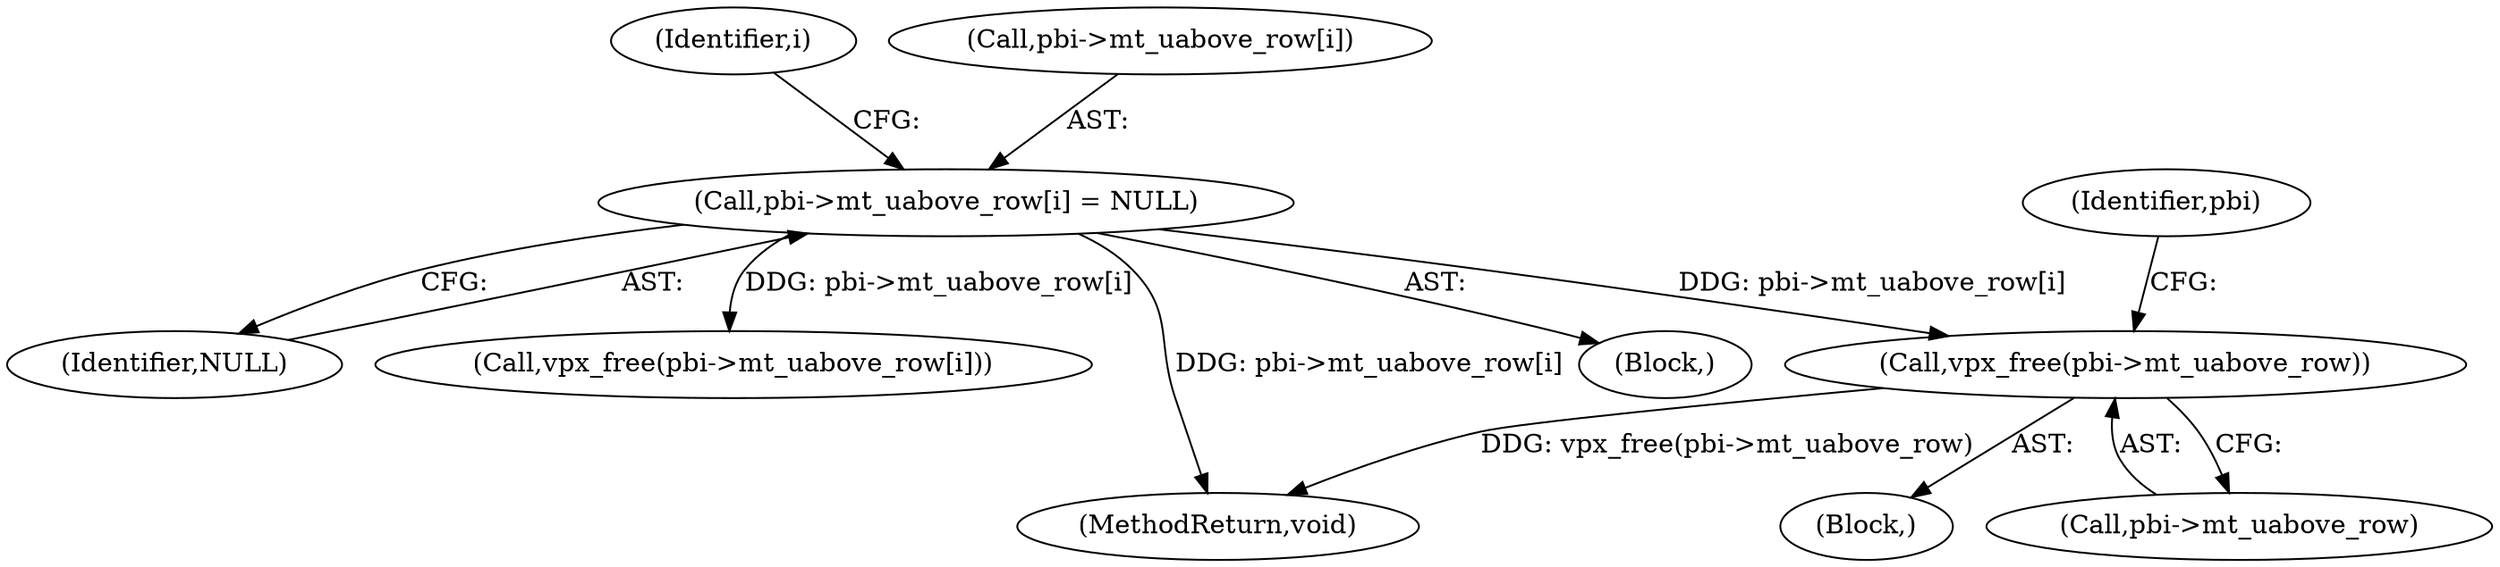 digraph "0_Android_6886e8e0a9db2dbad723dc37a548233e004b33bc_3@API" {
"1000181" [label="(Call,vpx_free(pbi->mt_uabove_row))"];
"1000174" [label="(Call,pbi->mt_uabove_row[i] = NULL)"];
"1000182" [label="(Call,pbi->mt_uabove_row)"];
"1000180" [label="(Identifier,NULL)"];
"1000157" [label="(Block,)"];
"1000166" [label="(Identifier,i)"];
"1000174" [label="(Call,pbi->mt_uabove_row[i] = NULL)"];
"1000175" [label="(Call,pbi->mt_uabove_row[i])"];
"1000187" [label="(Identifier,pbi)"];
"1000168" [label="(Call,vpx_free(pbi->mt_uabove_row[i]))"];
"1000181" [label="(Call,vpx_free(pbi->mt_uabove_row))"];
"1000338" [label="(MethodReturn,void)"];
"1000167" [label="(Block,)"];
"1000181" -> "1000157"  [label="AST: "];
"1000181" -> "1000182"  [label="CFG: "];
"1000182" -> "1000181"  [label="AST: "];
"1000187" -> "1000181"  [label="CFG: "];
"1000181" -> "1000338"  [label="DDG: vpx_free(pbi->mt_uabove_row)"];
"1000174" -> "1000181"  [label="DDG: pbi->mt_uabove_row[i]"];
"1000174" -> "1000167"  [label="AST: "];
"1000174" -> "1000180"  [label="CFG: "];
"1000175" -> "1000174"  [label="AST: "];
"1000180" -> "1000174"  [label="AST: "];
"1000166" -> "1000174"  [label="CFG: "];
"1000174" -> "1000338"  [label="DDG: pbi->mt_uabove_row[i]"];
"1000174" -> "1000168"  [label="DDG: pbi->mt_uabove_row[i]"];
}
